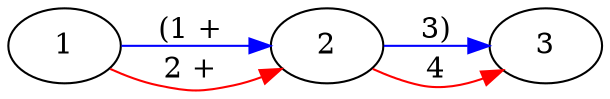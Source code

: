 digraph G {
rankdir=LR
1->2[label="(1 + " color=blue]
1->2[label="2 + "  color=red]
2->3[label="3)" color=blue]
2->3[label="4" color=red]

}
